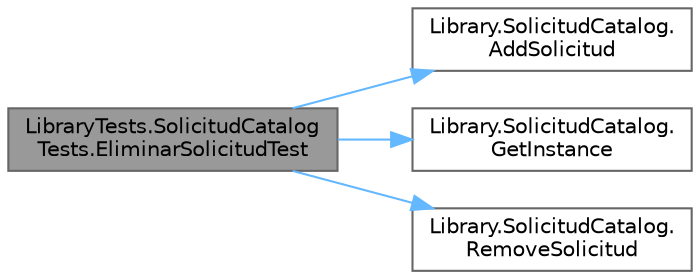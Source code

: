 digraph "LibraryTests.SolicitudCatalogTests.EliminarSolicitudTest"
{
 // INTERACTIVE_SVG=YES
 // LATEX_PDF_SIZE
  bgcolor="transparent";
  edge [fontname=Helvetica,fontsize=10,labelfontname=Helvetica,labelfontsize=10];
  node [fontname=Helvetica,fontsize=10,shape=box,height=0.2,width=0.4];
  rankdir="LR";
  Node1 [label="LibraryTests.SolicitudCatalog\lTests.EliminarSolicitudTest",height=0.2,width=0.4,color="gray40", fillcolor="grey60", style="filled", fontcolor="black",tooltip="Test para eliminar una solicitud agregada al catálogo."];
  Node1 -> Node2 [color="steelblue1",style="solid"];
  Node2 [label="Library.SolicitudCatalog.\lAddSolicitud",height=0.2,width=0.4,color="grey40", fillcolor="white", style="filled",URL="$classLibrary_1_1SolicitudCatalog.html#a3331fe5811ee8e1bbfa26b0175cb5095",tooltip="Método para agregar una al catálogo."];
  Node1 -> Node3 [color="steelblue1",style="solid"];
  Node3 [label="Library.SolicitudCatalog.\lGetInstance",height=0.2,width=0.4,color="grey40", fillcolor="white", style="filled",URL="$classLibrary_1_1SolicitudCatalog.html#a6eeaee8760274576dab2c74b4f22576e",tooltip="Método para obtener la instancia de la clase."];
  Node1 -> Node4 [color="steelblue1",style="solid"];
  Node4 [label="Library.SolicitudCatalog.\lRemoveSolicitud",height=0.2,width=0.4,color="grey40", fillcolor="white", style="filled",URL="$classLibrary_1_1SolicitudCatalog.html#a24cd6be7e206a35d245bdd8c76671e94",tooltip="Método para eliminar una Solicitud"];
}
